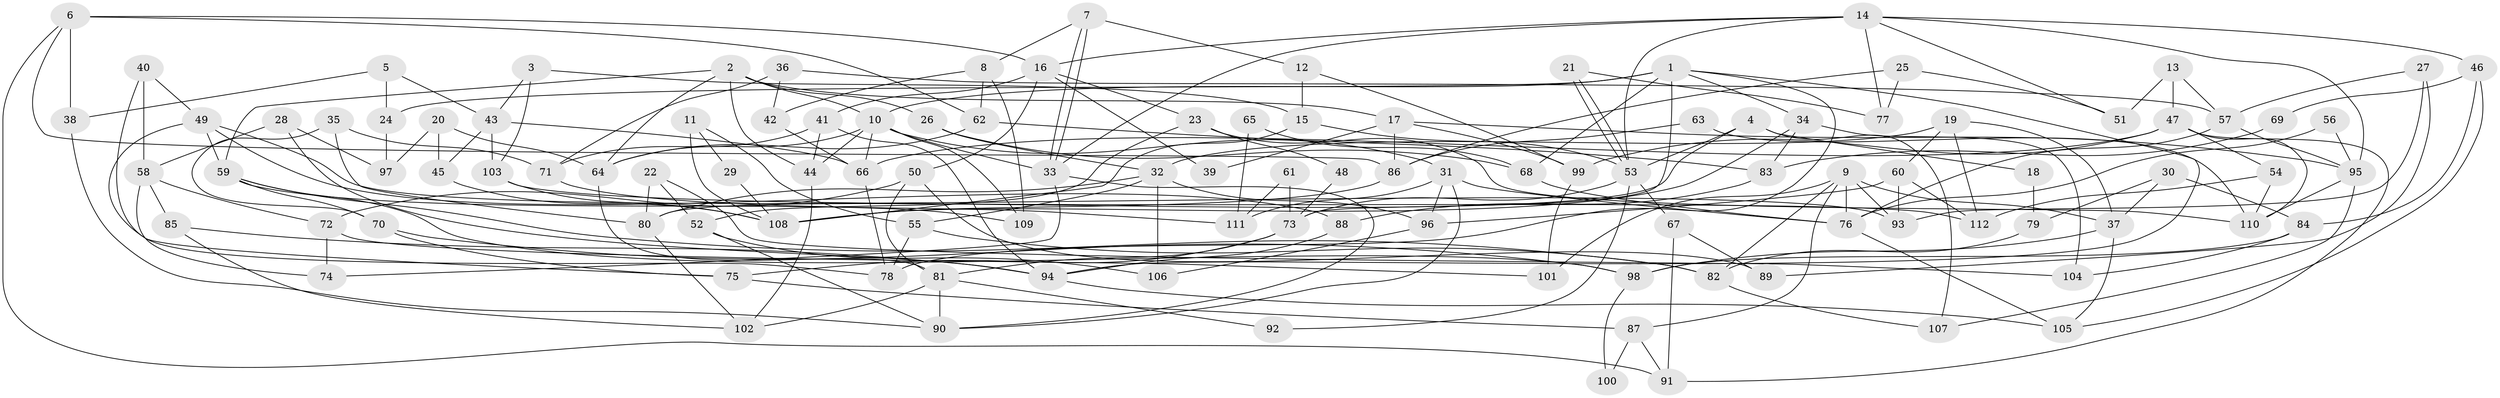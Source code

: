 // coarse degree distribution, {7: 0.07352941176470588, 13: 0.029411764705882353, 3: 0.3235294117647059, 9: 0.029411764705882353, 5: 0.1323529411764706, 8: 0.04411764705882353, 4: 0.19117647058823528, 2: 0.08823529411764706, 6: 0.058823529411764705, 10: 0.029411764705882353}
// Generated by graph-tools (version 1.1) at 2025/50/03/04/25 22:50:50]
// undirected, 112 vertices, 224 edges
graph export_dot {
  node [color=gray90,style=filled];
  1;
  2;
  3;
  4;
  5;
  6;
  7;
  8;
  9;
  10;
  11;
  12;
  13;
  14;
  15;
  16;
  17;
  18;
  19;
  20;
  21;
  22;
  23;
  24;
  25;
  26;
  27;
  28;
  29;
  30;
  31;
  32;
  33;
  34;
  35;
  36;
  37;
  38;
  39;
  40;
  41;
  42;
  43;
  44;
  45;
  46;
  47;
  48;
  49;
  50;
  51;
  52;
  53;
  54;
  55;
  56;
  57;
  58;
  59;
  60;
  61;
  62;
  63;
  64;
  65;
  66;
  67;
  68;
  69;
  70;
  71;
  72;
  73;
  74;
  75;
  76;
  77;
  78;
  79;
  80;
  81;
  82;
  83;
  84;
  85;
  86;
  87;
  88;
  89;
  90;
  91;
  92;
  93;
  94;
  95;
  96;
  97;
  98;
  99;
  100;
  101;
  102;
  103;
  104;
  105;
  106;
  107;
  108;
  109;
  110;
  111;
  112;
  1 -- 10;
  1 -- 68;
  1 -- 24;
  1 -- 34;
  1 -- 73;
  1 -- 78;
  1 -- 94;
  2 -- 44;
  2 -- 10;
  2 -- 17;
  2 -- 26;
  2 -- 59;
  2 -- 64;
  3 -- 15;
  3 -- 43;
  3 -- 103;
  4 -- 53;
  4 -- 107;
  4 -- 18;
  4 -- 80;
  5 -- 38;
  5 -- 43;
  5 -- 24;
  6 -- 91;
  6 -- 62;
  6 -- 16;
  6 -- 38;
  6 -- 86;
  7 -- 8;
  7 -- 33;
  7 -- 33;
  7 -- 12;
  8 -- 109;
  8 -- 62;
  8 -- 42;
  9 -- 37;
  9 -- 93;
  9 -- 76;
  9 -- 82;
  9 -- 87;
  9 -- 101;
  10 -- 64;
  10 -- 33;
  10 -- 31;
  10 -- 44;
  10 -- 66;
  10 -- 109;
  11 -- 108;
  11 -- 55;
  11 -- 29;
  12 -- 15;
  12 -- 99;
  13 -- 57;
  13 -- 47;
  13 -- 51;
  14 -- 53;
  14 -- 16;
  14 -- 33;
  14 -- 46;
  14 -- 51;
  14 -- 77;
  14 -- 95;
  15 -- 53;
  15 -- 108;
  16 -- 23;
  16 -- 39;
  16 -- 41;
  16 -- 50;
  17 -- 99;
  17 -- 39;
  17 -- 86;
  17 -- 95;
  18 -- 79;
  19 -- 112;
  19 -- 60;
  19 -- 32;
  19 -- 37;
  20 -- 97;
  20 -- 64;
  20 -- 45;
  21 -- 53;
  21 -- 53;
  21 -- 77;
  22 -- 52;
  22 -- 80;
  22 -- 104;
  23 -- 110;
  23 -- 52;
  23 -- 48;
  24 -- 97;
  25 -- 51;
  25 -- 86;
  25 -- 77;
  26 -- 32;
  26 -- 68;
  27 -- 57;
  27 -- 89;
  27 -- 93;
  28 -- 94;
  28 -- 58;
  28 -- 97;
  29 -- 108;
  30 -- 84;
  30 -- 37;
  30 -- 79;
  31 -- 76;
  31 -- 90;
  31 -- 96;
  31 -- 111;
  32 -- 55;
  32 -- 80;
  32 -- 96;
  32 -- 106;
  33 -- 74;
  33 -- 90;
  34 -- 108;
  34 -- 83;
  34 -- 104;
  35 -- 80;
  35 -- 71;
  35 -- 70;
  36 -- 42;
  36 -- 57;
  36 -- 71;
  37 -- 105;
  37 -- 98;
  38 -- 90;
  40 -- 78;
  40 -- 49;
  40 -- 58;
  41 -- 44;
  41 -- 71;
  41 -- 94;
  42 -- 66;
  43 -- 103;
  43 -- 45;
  43 -- 66;
  44 -- 102;
  45 -- 108;
  46 -- 84;
  46 -- 69;
  46 -- 105;
  47 -- 66;
  47 -- 99;
  47 -- 54;
  47 -- 91;
  47 -- 110;
  48 -- 73;
  49 -- 75;
  49 -- 59;
  49 -- 88;
  49 -- 93;
  50 -- 81;
  50 -- 72;
  50 -- 89;
  52 -- 106;
  52 -- 90;
  53 -- 73;
  53 -- 67;
  53 -- 92;
  54 -- 110;
  54 -- 112;
  55 -- 78;
  55 -- 82;
  56 -- 76;
  56 -- 95;
  57 -- 95;
  57 -- 76;
  58 -- 74;
  58 -- 72;
  58 -- 85;
  59 -- 70;
  59 -- 82;
  59 -- 98;
  59 -- 109;
  60 -- 96;
  60 -- 93;
  60 -- 112;
  61 -- 73;
  61 -- 111;
  62 -- 83;
  62 -- 64;
  63 -- 86;
  63 -- 110;
  64 -- 81;
  65 -- 68;
  65 -- 111;
  66 -- 78;
  67 -- 91;
  67 -- 89;
  68 -- 76;
  69 -- 83;
  70 -- 98;
  70 -- 75;
  71 -- 111;
  72 -- 74;
  72 -- 101;
  73 -- 81;
  73 -- 75;
  75 -- 87;
  76 -- 105;
  79 -- 82;
  80 -- 102;
  81 -- 90;
  81 -- 102;
  81 -- 92;
  82 -- 107;
  83 -- 88;
  84 -- 104;
  84 -- 98;
  85 -- 94;
  85 -- 102;
  86 -- 108;
  87 -- 91;
  87 -- 100;
  88 -- 94;
  94 -- 105;
  95 -- 107;
  95 -- 110;
  96 -- 106;
  98 -- 100;
  99 -- 101;
  103 -- 112;
  103 -- 108;
}
